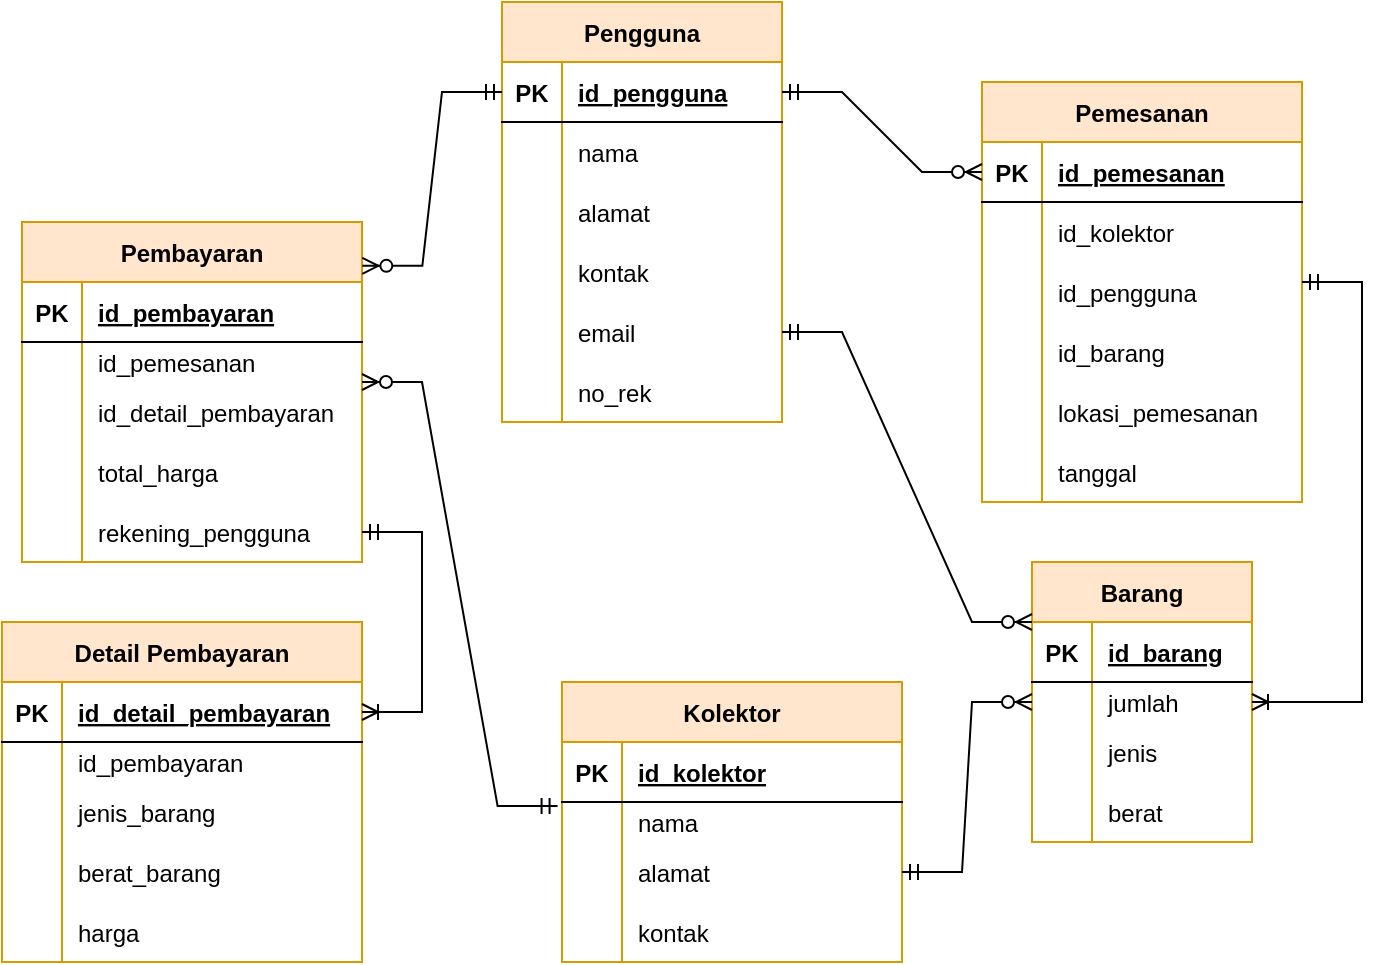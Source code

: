 <mxfile version="17.4.0" type="github"><diagram id="R2lEEEUBdFMjLlhIrx00" name="Page-1"><mxGraphModel dx="1021" dy="551" grid="0" gridSize="10" guides="1" tooltips="1" connect="1" arrows="1" fold="1" page="1" pageScale="1" pageWidth="1100" pageHeight="850" math="0" shadow="0" extFonts="Permanent Marker^https://fonts.googleapis.com/css?family=Permanent+Marker"><root><mxCell id="0"/><mxCell id="1" parent="0"/><mxCell id="C-vyLk0tnHw3VtMMgP7b-2" value="Pemesanan" style="shape=table;startSize=30;container=1;collapsible=1;childLayout=tableLayout;fixedRows=1;rowLines=0;fontStyle=1;align=center;resizeLast=1;fillColor=#ffe6cc;strokeColor=#d79b00;" parent="1" vertex="1"><mxGeometry x="810" y="110" width="160" height="210" as="geometry"/></mxCell><mxCell id="C-vyLk0tnHw3VtMMgP7b-3" value="" style="shape=partialRectangle;collapsible=0;dropTarget=0;pointerEvents=0;fillColor=none;points=[[0,0.5],[1,0.5]];portConstraint=eastwest;top=0;left=0;right=0;bottom=1;" parent="C-vyLk0tnHw3VtMMgP7b-2" vertex="1"><mxGeometry y="30" width="160" height="30" as="geometry"/></mxCell><mxCell id="C-vyLk0tnHw3VtMMgP7b-4" value="PK" style="shape=partialRectangle;overflow=hidden;connectable=0;fillColor=none;top=0;left=0;bottom=0;right=0;fontStyle=1;" parent="C-vyLk0tnHw3VtMMgP7b-3" vertex="1"><mxGeometry width="30" height="30" as="geometry"><mxRectangle width="30" height="30" as="alternateBounds"/></mxGeometry></mxCell><mxCell id="C-vyLk0tnHw3VtMMgP7b-5" value="id_pemesanan" style="shape=partialRectangle;overflow=hidden;connectable=0;fillColor=none;top=0;left=0;bottom=0;right=0;align=left;spacingLeft=6;fontStyle=5;" parent="C-vyLk0tnHw3VtMMgP7b-3" vertex="1"><mxGeometry x="30" width="130" height="30" as="geometry"><mxRectangle width="130" height="30" as="alternateBounds"/></mxGeometry></mxCell><mxCell id="C-vyLk0tnHw3VtMMgP7b-6" value="" style="shape=partialRectangle;collapsible=0;dropTarget=0;pointerEvents=0;fillColor=none;points=[[0,0.5],[1,0.5]];portConstraint=eastwest;top=0;left=0;right=0;bottom=0;" parent="C-vyLk0tnHw3VtMMgP7b-2" vertex="1"><mxGeometry y="60" width="160" height="30" as="geometry"/></mxCell><mxCell id="C-vyLk0tnHw3VtMMgP7b-7" value="" style="shape=partialRectangle;overflow=hidden;connectable=0;fillColor=none;top=0;left=0;bottom=0;right=0;" parent="C-vyLk0tnHw3VtMMgP7b-6" vertex="1"><mxGeometry width="30" height="30" as="geometry"><mxRectangle width="30" height="30" as="alternateBounds"/></mxGeometry></mxCell><mxCell id="C-vyLk0tnHw3VtMMgP7b-8" value="id_kolektor " style="shape=partialRectangle;overflow=hidden;connectable=0;fillColor=none;top=0;left=0;bottom=0;right=0;align=left;spacingLeft=6;" parent="C-vyLk0tnHw3VtMMgP7b-6" vertex="1"><mxGeometry x="30" width="130" height="30" as="geometry"><mxRectangle width="130" height="30" as="alternateBounds"/></mxGeometry></mxCell><mxCell id="C-vyLk0tnHw3VtMMgP7b-9" value="" style="shape=partialRectangle;collapsible=0;dropTarget=0;pointerEvents=0;fillColor=none;points=[[0,0.5],[1,0.5]];portConstraint=eastwest;top=0;left=0;right=0;bottom=0;" parent="C-vyLk0tnHw3VtMMgP7b-2" vertex="1"><mxGeometry y="90" width="160" height="30" as="geometry"/></mxCell><mxCell id="C-vyLk0tnHw3VtMMgP7b-10" value="" style="shape=partialRectangle;overflow=hidden;connectable=0;fillColor=none;top=0;left=0;bottom=0;right=0;" parent="C-vyLk0tnHw3VtMMgP7b-9" vertex="1"><mxGeometry width="30" height="30" as="geometry"><mxRectangle width="30" height="30" as="alternateBounds"/></mxGeometry></mxCell><mxCell id="C-vyLk0tnHw3VtMMgP7b-11" value="id_pengguna" style="shape=partialRectangle;overflow=hidden;connectable=0;fillColor=none;top=0;left=0;bottom=0;right=0;align=left;spacingLeft=6;" parent="C-vyLk0tnHw3VtMMgP7b-9" vertex="1"><mxGeometry x="30" width="130" height="30" as="geometry"><mxRectangle width="130" height="30" as="alternateBounds"/></mxGeometry></mxCell><mxCell id="TlurCUzSwFRbK9vDlLRX-10" value="" style="shape=partialRectangle;collapsible=0;dropTarget=0;pointerEvents=0;fillColor=none;points=[[0,0.5],[1,0.5]];portConstraint=eastwest;top=0;left=0;right=0;bottom=0;" parent="C-vyLk0tnHw3VtMMgP7b-2" vertex="1"><mxGeometry y="120" width="160" height="30" as="geometry"/></mxCell><mxCell id="TlurCUzSwFRbK9vDlLRX-11" value="" style="shape=partialRectangle;overflow=hidden;connectable=0;fillColor=none;top=0;left=0;bottom=0;right=0;" parent="TlurCUzSwFRbK9vDlLRX-10" vertex="1"><mxGeometry width="30" height="30" as="geometry"><mxRectangle width="30" height="30" as="alternateBounds"/></mxGeometry></mxCell><mxCell id="TlurCUzSwFRbK9vDlLRX-12" value="id_barang " style="shape=partialRectangle;overflow=hidden;connectable=0;fillColor=none;top=0;left=0;bottom=0;right=0;align=left;spacingLeft=6;" parent="TlurCUzSwFRbK9vDlLRX-10" vertex="1"><mxGeometry x="30" width="130" height="30" as="geometry"><mxRectangle width="130" height="30" as="alternateBounds"/></mxGeometry></mxCell><mxCell id="TlurCUzSwFRbK9vDlLRX-16" value="" style="shape=partialRectangle;collapsible=0;dropTarget=0;pointerEvents=0;fillColor=none;points=[[0,0.5],[1,0.5]];portConstraint=eastwest;top=0;left=0;right=0;bottom=0;" parent="C-vyLk0tnHw3VtMMgP7b-2" vertex="1"><mxGeometry y="150" width="160" height="30" as="geometry"/></mxCell><mxCell id="TlurCUzSwFRbK9vDlLRX-17" value="" style="shape=partialRectangle;overflow=hidden;connectable=0;fillColor=none;top=0;left=0;bottom=0;right=0;" parent="TlurCUzSwFRbK9vDlLRX-16" vertex="1"><mxGeometry width="30" height="30" as="geometry"><mxRectangle width="30" height="30" as="alternateBounds"/></mxGeometry></mxCell><mxCell id="TlurCUzSwFRbK9vDlLRX-18" value="lokasi_pemesanan" style="shape=partialRectangle;overflow=hidden;connectable=0;fillColor=none;top=0;left=0;bottom=0;right=0;align=left;spacingLeft=6;" parent="TlurCUzSwFRbK9vDlLRX-16" vertex="1"><mxGeometry x="30" width="130" height="30" as="geometry"><mxRectangle width="130" height="30" as="alternateBounds"/></mxGeometry></mxCell><mxCell id="TlurCUzSwFRbK9vDlLRX-22" value="" style="shape=partialRectangle;collapsible=0;dropTarget=0;pointerEvents=0;fillColor=none;points=[[0,0.5],[1,0.5]];portConstraint=eastwest;top=0;left=0;right=0;bottom=0;" parent="C-vyLk0tnHw3VtMMgP7b-2" vertex="1"><mxGeometry y="180" width="160" height="30" as="geometry"/></mxCell><mxCell id="TlurCUzSwFRbK9vDlLRX-23" value="" style="shape=partialRectangle;overflow=hidden;connectable=0;fillColor=none;top=0;left=0;bottom=0;right=0;" parent="TlurCUzSwFRbK9vDlLRX-22" vertex="1"><mxGeometry width="30" height="30" as="geometry"><mxRectangle width="30" height="30" as="alternateBounds"/></mxGeometry></mxCell><mxCell id="TlurCUzSwFRbK9vDlLRX-24" value="tanggal " style="shape=partialRectangle;overflow=hidden;connectable=0;fillColor=none;top=0;left=0;bottom=0;right=0;align=left;spacingLeft=6;" parent="TlurCUzSwFRbK9vDlLRX-22" vertex="1"><mxGeometry x="30" width="130" height="30" as="geometry"><mxRectangle width="130" height="30" as="alternateBounds"/></mxGeometry></mxCell><mxCell id="C-vyLk0tnHw3VtMMgP7b-13" value="Barang" style="shape=table;startSize=30;container=1;collapsible=1;childLayout=tableLayout;fixedRows=1;rowLines=0;fontStyle=1;align=center;resizeLast=1;fillColor=#ffe6cc;strokeColor=#d79b00;" parent="1" vertex="1"><mxGeometry x="835" y="350" width="110" height="140" as="geometry"/></mxCell><mxCell id="C-vyLk0tnHw3VtMMgP7b-14" value="" style="shape=partialRectangle;collapsible=0;dropTarget=0;pointerEvents=0;fillColor=none;points=[[0,0.5],[1,0.5]];portConstraint=eastwest;top=0;left=0;right=0;bottom=1;" parent="C-vyLk0tnHw3VtMMgP7b-13" vertex="1"><mxGeometry y="30" width="110" height="30" as="geometry"/></mxCell><mxCell id="C-vyLk0tnHw3VtMMgP7b-15" value="PK" style="shape=partialRectangle;overflow=hidden;connectable=0;fillColor=none;top=0;left=0;bottom=0;right=0;fontStyle=1;" parent="C-vyLk0tnHw3VtMMgP7b-14" vertex="1"><mxGeometry width="30" height="30" as="geometry"><mxRectangle width="30" height="30" as="alternateBounds"/></mxGeometry></mxCell><mxCell id="C-vyLk0tnHw3VtMMgP7b-16" value="id_barang " style="shape=partialRectangle;overflow=hidden;connectable=0;fillColor=none;top=0;left=0;bottom=0;right=0;align=left;spacingLeft=6;fontStyle=5;" parent="C-vyLk0tnHw3VtMMgP7b-14" vertex="1"><mxGeometry x="30" width="80" height="30" as="geometry"><mxRectangle width="80" height="30" as="alternateBounds"/></mxGeometry></mxCell><mxCell id="C-vyLk0tnHw3VtMMgP7b-17" value="" style="shape=partialRectangle;collapsible=0;dropTarget=0;pointerEvents=0;fillColor=none;points=[[0,0.5],[1,0.5]];portConstraint=eastwest;top=0;left=0;right=0;bottom=0;" parent="C-vyLk0tnHw3VtMMgP7b-13" vertex="1"><mxGeometry y="60" width="110" height="20" as="geometry"/></mxCell><mxCell id="C-vyLk0tnHw3VtMMgP7b-18" value="" style="shape=partialRectangle;overflow=hidden;connectable=0;fillColor=none;top=0;left=0;bottom=0;right=0;" parent="C-vyLk0tnHw3VtMMgP7b-17" vertex="1"><mxGeometry width="30" height="20" as="geometry"><mxRectangle width="30" height="20" as="alternateBounds"/></mxGeometry></mxCell><mxCell id="C-vyLk0tnHw3VtMMgP7b-19" value="jumlah " style="shape=partialRectangle;overflow=hidden;connectable=0;fillColor=none;top=0;left=0;bottom=0;right=0;align=left;spacingLeft=6;" parent="C-vyLk0tnHw3VtMMgP7b-17" vertex="1"><mxGeometry x="30" width="80" height="20" as="geometry"><mxRectangle width="80" height="20" as="alternateBounds"/></mxGeometry></mxCell><mxCell id="NNcWiNyxHifPAjVDT-7h-1" value="" style="shape=partialRectangle;collapsible=0;dropTarget=0;pointerEvents=0;fillColor=none;points=[[0,0.5],[1,0.5]];portConstraint=eastwest;top=0;left=0;right=0;bottom=0;" parent="C-vyLk0tnHw3VtMMgP7b-13" vertex="1"><mxGeometry y="80" width="110" height="30" as="geometry"/></mxCell><mxCell id="NNcWiNyxHifPAjVDT-7h-2" value="" style="shape=partialRectangle;overflow=hidden;connectable=0;fillColor=none;top=0;left=0;bottom=0;right=0;" parent="NNcWiNyxHifPAjVDT-7h-1" vertex="1"><mxGeometry width="30" height="30" as="geometry"><mxRectangle width="30" height="30" as="alternateBounds"/></mxGeometry></mxCell><mxCell id="NNcWiNyxHifPAjVDT-7h-3" value="jenis " style="shape=partialRectangle;overflow=hidden;connectable=0;fillColor=none;top=0;left=0;bottom=0;right=0;align=left;spacingLeft=6;" parent="NNcWiNyxHifPAjVDT-7h-1" vertex="1"><mxGeometry x="30" width="80" height="30" as="geometry"><mxRectangle width="80" height="30" as="alternateBounds"/></mxGeometry></mxCell><mxCell id="TlurCUzSwFRbK9vDlLRX-26" value="" style="shape=partialRectangle;collapsible=0;dropTarget=0;pointerEvents=0;fillColor=none;points=[[0,0.5],[1,0.5]];portConstraint=eastwest;top=0;left=0;right=0;bottom=0;" parent="C-vyLk0tnHw3VtMMgP7b-13" vertex="1"><mxGeometry y="110" width="110" height="30" as="geometry"/></mxCell><mxCell id="TlurCUzSwFRbK9vDlLRX-27" value="" style="shape=partialRectangle;overflow=hidden;connectable=0;fillColor=none;top=0;left=0;bottom=0;right=0;" parent="TlurCUzSwFRbK9vDlLRX-26" vertex="1"><mxGeometry width="30" height="30" as="geometry"><mxRectangle width="30" height="30" as="alternateBounds"/></mxGeometry></mxCell><mxCell id="TlurCUzSwFRbK9vDlLRX-28" value="berat " style="shape=partialRectangle;overflow=hidden;connectable=0;fillColor=none;top=0;left=0;bottom=0;right=0;align=left;spacingLeft=6;" parent="TlurCUzSwFRbK9vDlLRX-26" vertex="1"><mxGeometry x="30" width="80" height="30" as="geometry"><mxRectangle width="80" height="30" as="alternateBounds"/></mxGeometry></mxCell><mxCell id="C-vyLk0tnHw3VtMMgP7b-23" value="Pengguna" style="shape=table;startSize=30;container=1;collapsible=1;childLayout=tableLayout;fixedRows=1;rowLines=0;fontStyle=1;align=center;resizeLast=1;fillColor=#ffe6cc;strokeColor=#d79b00;" parent="1" vertex="1"><mxGeometry x="570" y="70" width="140" height="210" as="geometry"/></mxCell><mxCell id="C-vyLk0tnHw3VtMMgP7b-24" value="" style="shape=partialRectangle;collapsible=0;dropTarget=0;pointerEvents=0;fillColor=none;points=[[0,0.5],[1,0.5]];portConstraint=eastwest;top=0;left=0;right=0;bottom=1;" parent="C-vyLk0tnHw3VtMMgP7b-23" vertex="1"><mxGeometry y="30" width="140" height="30" as="geometry"/></mxCell><mxCell id="C-vyLk0tnHw3VtMMgP7b-25" value="PK" style="shape=partialRectangle;overflow=hidden;connectable=0;fillColor=none;top=0;left=0;bottom=0;right=0;fontStyle=1;" parent="C-vyLk0tnHw3VtMMgP7b-24" vertex="1"><mxGeometry width="30" height="30" as="geometry"><mxRectangle width="30" height="30" as="alternateBounds"/></mxGeometry></mxCell><mxCell id="C-vyLk0tnHw3VtMMgP7b-26" value="id_pengguna" style="shape=partialRectangle;overflow=hidden;connectable=0;fillColor=none;top=0;left=0;bottom=0;right=0;align=left;spacingLeft=6;fontStyle=5;" parent="C-vyLk0tnHw3VtMMgP7b-24" vertex="1"><mxGeometry x="30" width="110" height="30" as="geometry"><mxRectangle width="110" height="30" as="alternateBounds"/></mxGeometry></mxCell><mxCell id="C-vyLk0tnHw3VtMMgP7b-27" value="" style="shape=partialRectangle;collapsible=0;dropTarget=0;pointerEvents=0;fillColor=none;points=[[0,0.5],[1,0.5]];portConstraint=eastwest;top=0;left=0;right=0;bottom=0;" parent="C-vyLk0tnHw3VtMMgP7b-23" vertex="1"><mxGeometry y="60" width="140" height="30" as="geometry"/></mxCell><mxCell id="C-vyLk0tnHw3VtMMgP7b-28" value="" style="shape=partialRectangle;overflow=hidden;connectable=0;fillColor=none;top=0;left=0;bottom=0;right=0;" parent="C-vyLk0tnHw3VtMMgP7b-27" vertex="1"><mxGeometry width="30" height="30" as="geometry"><mxRectangle width="30" height="30" as="alternateBounds"/></mxGeometry></mxCell><mxCell id="C-vyLk0tnHw3VtMMgP7b-29" value="nama" style="shape=partialRectangle;overflow=hidden;connectable=0;fillColor=none;top=0;left=0;bottom=0;right=0;align=left;spacingLeft=6;" parent="C-vyLk0tnHw3VtMMgP7b-27" vertex="1"><mxGeometry x="30" width="110" height="30" as="geometry"><mxRectangle width="110" height="30" as="alternateBounds"/></mxGeometry></mxCell><mxCell id="TlurCUzSwFRbK9vDlLRX-1" value="" style="shape=partialRectangle;collapsible=0;dropTarget=0;pointerEvents=0;fillColor=none;points=[[0,0.5],[1,0.5]];portConstraint=eastwest;top=0;left=0;right=0;bottom=0;" parent="C-vyLk0tnHw3VtMMgP7b-23" vertex="1"><mxGeometry y="90" width="140" height="30" as="geometry"/></mxCell><mxCell id="TlurCUzSwFRbK9vDlLRX-2" value="" style="shape=partialRectangle;overflow=hidden;connectable=0;fillColor=none;top=0;left=0;bottom=0;right=0;" parent="TlurCUzSwFRbK9vDlLRX-1" vertex="1"><mxGeometry width="30" height="30" as="geometry"><mxRectangle width="30" height="30" as="alternateBounds"/></mxGeometry></mxCell><mxCell id="TlurCUzSwFRbK9vDlLRX-3" value="alamat" style="shape=partialRectangle;overflow=hidden;connectable=0;fillColor=none;top=0;left=0;bottom=0;right=0;align=left;spacingLeft=6;" parent="TlurCUzSwFRbK9vDlLRX-1" vertex="1"><mxGeometry x="30" width="110" height="30" as="geometry"><mxRectangle width="110" height="30" as="alternateBounds"/></mxGeometry></mxCell><mxCell id="TlurCUzSwFRbK9vDlLRX-4" value="" style="shape=partialRectangle;collapsible=0;dropTarget=0;pointerEvents=0;fillColor=none;points=[[0,0.5],[1,0.5]];portConstraint=eastwest;top=0;left=0;right=0;bottom=0;" parent="C-vyLk0tnHw3VtMMgP7b-23" vertex="1"><mxGeometry y="120" width="140" height="30" as="geometry"/></mxCell><mxCell id="TlurCUzSwFRbK9vDlLRX-5" value="" style="shape=partialRectangle;overflow=hidden;connectable=0;fillColor=none;top=0;left=0;bottom=0;right=0;" parent="TlurCUzSwFRbK9vDlLRX-4" vertex="1"><mxGeometry width="30" height="30" as="geometry"><mxRectangle width="30" height="30" as="alternateBounds"/></mxGeometry></mxCell><mxCell id="TlurCUzSwFRbK9vDlLRX-6" value="kontak" style="shape=partialRectangle;overflow=hidden;connectable=0;fillColor=none;top=0;left=0;bottom=0;right=0;align=left;spacingLeft=6;" parent="TlurCUzSwFRbK9vDlLRX-4" vertex="1"><mxGeometry x="30" width="110" height="30" as="geometry"><mxRectangle width="110" height="30" as="alternateBounds"/></mxGeometry></mxCell><mxCell id="TlurCUzSwFRbK9vDlLRX-7" value="" style="shape=partialRectangle;collapsible=0;dropTarget=0;pointerEvents=0;fillColor=none;points=[[0,0.5],[1,0.5]];portConstraint=eastwest;top=0;left=0;right=0;bottom=0;" parent="C-vyLk0tnHw3VtMMgP7b-23" vertex="1"><mxGeometry y="150" width="140" height="30" as="geometry"/></mxCell><mxCell id="TlurCUzSwFRbK9vDlLRX-8" value="" style="shape=partialRectangle;overflow=hidden;connectable=0;fillColor=none;top=0;left=0;bottom=0;right=0;" parent="TlurCUzSwFRbK9vDlLRX-7" vertex="1"><mxGeometry width="30" height="30" as="geometry"><mxRectangle width="30" height="30" as="alternateBounds"/></mxGeometry></mxCell><mxCell id="TlurCUzSwFRbK9vDlLRX-9" value="email" style="shape=partialRectangle;overflow=hidden;connectable=0;fillColor=none;top=0;left=0;bottom=0;right=0;align=left;spacingLeft=6;" parent="TlurCUzSwFRbK9vDlLRX-7" vertex="1"><mxGeometry x="30" width="110" height="30" as="geometry"><mxRectangle width="110" height="30" as="alternateBounds"/></mxGeometry></mxCell><mxCell id="NNcWiNyxHifPAjVDT-7h-32" value="" style="shape=partialRectangle;collapsible=0;dropTarget=0;pointerEvents=0;fillColor=none;points=[[0,0.5],[1,0.5]];portConstraint=eastwest;top=0;left=0;right=0;bottom=0;" parent="C-vyLk0tnHw3VtMMgP7b-23" vertex="1"><mxGeometry y="180" width="140" height="30" as="geometry"/></mxCell><mxCell id="NNcWiNyxHifPAjVDT-7h-33" value="" style="shape=partialRectangle;overflow=hidden;connectable=0;fillColor=none;top=0;left=0;bottom=0;right=0;" parent="NNcWiNyxHifPAjVDT-7h-32" vertex="1"><mxGeometry width="30" height="30" as="geometry"><mxRectangle width="30" height="30" as="alternateBounds"/></mxGeometry></mxCell><mxCell id="NNcWiNyxHifPAjVDT-7h-34" value="no_rek" style="shape=partialRectangle;overflow=hidden;connectable=0;fillColor=none;top=0;left=0;bottom=0;right=0;align=left;spacingLeft=6;" parent="NNcWiNyxHifPAjVDT-7h-32" vertex="1"><mxGeometry x="30" width="110" height="30" as="geometry"><mxRectangle width="110" height="30" as="alternateBounds"/></mxGeometry></mxCell><mxCell id="TlurCUzSwFRbK9vDlLRX-25" value="" style="edgeStyle=entityRelationEdgeStyle;fontSize=12;html=1;endArrow=ERzeroToMany;startArrow=ERmandOne;rounded=0;entryX=0;entryY=0.5;entryDx=0;entryDy=0;exitX=1;exitY=0.5;exitDx=0;exitDy=0;" parent="1" source="C-vyLk0tnHw3VtMMgP7b-24" target="C-vyLk0tnHw3VtMMgP7b-3" edge="1"><mxGeometry width="100" height="100" relative="1" as="geometry"><mxPoint x="280" y="170" as="sourcePoint"/><mxPoint x="375" y="70" as="targetPoint"/></mxGeometry></mxCell><mxCell id="TlurCUzSwFRbK9vDlLRX-29" value="" style="edgeStyle=entityRelationEdgeStyle;fontSize=12;html=1;endArrow=ERoneToMany;startArrow=ERmandOne;rounded=0;" parent="1" target="C-vyLk0tnHw3VtMMgP7b-13" edge="1"><mxGeometry width="100" height="100" relative="1" as="geometry"><mxPoint x="970" y="210" as="sourcePoint"/><mxPoint x="1100" y="450" as="targetPoint"/></mxGeometry></mxCell><mxCell id="TlurCUzSwFRbK9vDlLRX-30" value="" style="edgeStyle=entityRelationEdgeStyle;fontSize=12;html=1;endArrow=ERzeroToMany;startArrow=ERmandOne;rounded=0;exitX=1;exitY=0.5;exitDx=0;exitDy=0;entryX=0;entryY=0;entryDx=0;entryDy=0;entryPerimeter=0;" parent="1" source="TlurCUzSwFRbK9vDlLRX-7" target="C-vyLk0tnHw3VtMMgP7b-14" edge="1"><mxGeometry width="100" height="100" relative="1" as="geometry"><mxPoint x="350" y="380" as="sourcePoint"/><mxPoint x="520" y="400" as="targetPoint"/></mxGeometry></mxCell><mxCell id="TlurCUzSwFRbK9vDlLRX-31" value="Kolektor" style="shape=table;startSize=30;container=1;collapsible=1;childLayout=tableLayout;fixedRows=1;rowLines=0;fontStyle=1;align=center;resizeLast=1;fillColor=#ffe6cc;strokeColor=#d79b00;" parent="1" vertex="1"><mxGeometry x="600" y="410" width="170" height="140" as="geometry"/></mxCell><mxCell id="TlurCUzSwFRbK9vDlLRX-32" value="" style="shape=partialRectangle;collapsible=0;dropTarget=0;pointerEvents=0;fillColor=none;points=[[0,0.5],[1,0.5]];portConstraint=eastwest;top=0;left=0;right=0;bottom=1;" parent="TlurCUzSwFRbK9vDlLRX-31" vertex="1"><mxGeometry y="30" width="170" height="30" as="geometry"/></mxCell><mxCell id="TlurCUzSwFRbK9vDlLRX-33" value="PK" style="shape=partialRectangle;overflow=hidden;connectable=0;fillColor=none;top=0;left=0;bottom=0;right=0;fontStyle=1;" parent="TlurCUzSwFRbK9vDlLRX-32" vertex="1"><mxGeometry width="30" height="30" as="geometry"><mxRectangle width="30" height="30" as="alternateBounds"/></mxGeometry></mxCell><mxCell id="TlurCUzSwFRbK9vDlLRX-34" value="id_kolektor" style="shape=partialRectangle;overflow=hidden;connectable=0;fillColor=none;top=0;left=0;bottom=0;right=0;align=left;spacingLeft=6;fontStyle=5;" parent="TlurCUzSwFRbK9vDlLRX-32" vertex="1"><mxGeometry x="30" width="140" height="30" as="geometry"><mxRectangle width="140" height="30" as="alternateBounds"/></mxGeometry></mxCell><mxCell id="TlurCUzSwFRbK9vDlLRX-35" value="" style="shape=partialRectangle;collapsible=0;dropTarget=0;pointerEvents=0;fillColor=none;points=[[0,0.5],[1,0.5]];portConstraint=eastwest;top=0;left=0;right=0;bottom=0;" parent="TlurCUzSwFRbK9vDlLRX-31" vertex="1"><mxGeometry y="60" width="170" height="20" as="geometry"/></mxCell><mxCell id="TlurCUzSwFRbK9vDlLRX-36" value="" style="shape=partialRectangle;overflow=hidden;connectable=0;fillColor=none;top=0;left=0;bottom=0;right=0;" parent="TlurCUzSwFRbK9vDlLRX-35" vertex="1"><mxGeometry width="30" height="20" as="geometry"><mxRectangle width="30" height="20" as="alternateBounds"/></mxGeometry></mxCell><mxCell id="TlurCUzSwFRbK9vDlLRX-37" value="nama" style="shape=partialRectangle;overflow=hidden;connectable=0;fillColor=none;top=0;left=0;bottom=0;right=0;align=left;spacingLeft=6;" parent="TlurCUzSwFRbK9vDlLRX-35" vertex="1"><mxGeometry x="30" width="140" height="20" as="geometry"><mxRectangle width="140" height="20" as="alternateBounds"/></mxGeometry></mxCell><mxCell id="TlurCUzSwFRbK9vDlLRX-38" value="" style="shape=partialRectangle;collapsible=0;dropTarget=0;pointerEvents=0;fillColor=none;points=[[0,0.5],[1,0.5]];portConstraint=eastwest;top=0;left=0;right=0;bottom=0;" parent="TlurCUzSwFRbK9vDlLRX-31" vertex="1"><mxGeometry y="80" width="170" height="30" as="geometry"/></mxCell><mxCell id="TlurCUzSwFRbK9vDlLRX-39" value="" style="shape=partialRectangle;overflow=hidden;connectable=0;fillColor=none;top=0;left=0;bottom=0;right=0;" parent="TlurCUzSwFRbK9vDlLRX-38" vertex="1"><mxGeometry width="30" height="30" as="geometry"><mxRectangle width="30" height="30" as="alternateBounds"/></mxGeometry></mxCell><mxCell id="TlurCUzSwFRbK9vDlLRX-40" value="alamat" style="shape=partialRectangle;overflow=hidden;connectable=0;fillColor=none;top=0;left=0;bottom=0;right=0;align=left;spacingLeft=6;" parent="TlurCUzSwFRbK9vDlLRX-38" vertex="1"><mxGeometry x="30" width="140" height="30" as="geometry"><mxRectangle width="140" height="30" as="alternateBounds"/></mxGeometry></mxCell><mxCell id="TlurCUzSwFRbK9vDlLRX-41" value="" style="shape=partialRectangle;collapsible=0;dropTarget=0;pointerEvents=0;fillColor=none;points=[[0,0.5],[1,0.5]];portConstraint=eastwest;top=0;left=0;right=0;bottom=0;" parent="TlurCUzSwFRbK9vDlLRX-31" vertex="1"><mxGeometry y="110" width="170" height="30" as="geometry"/></mxCell><mxCell id="TlurCUzSwFRbK9vDlLRX-42" value="" style="shape=partialRectangle;overflow=hidden;connectable=0;fillColor=none;top=0;left=0;bottom=0;right=0;" parent="TlurCUzSwFRbK9vDlLRX-41" vertex="1"><mxGeometry width="30" height="30" as="geometry"><mxRectangle width="30" height="30" as="alternateBounds"/></mxGeometry></mxCell><mxCell id="TlurCUzSwFRbK9vDlLRX-43" value="kontak " style="shape=partialRectangle;overflow=hidden;connectable=0;fillColor=none;top=0;left=0;bottom=0;right=0;align=left;spacingLeft=6;" parent="TlurCUzSwFRbK9vDlLRX-41" vertex="1"><mxGeometry x="30" width="140" height="30" as="geometry"><mxRectangle width="140" height="30" as="alternateBounds"/></mxGeometry></mxCell><mxCell id="TlurCUzSwFRbK9vDlLRX-44" value="" style="edgeStyle=entityRelationEdgeStyle;fontSize=12;html=1;endArrow=ERzeroToMany;startArrow=ERmandOne;rounded=0;exitX=1;exitY=0.5;exitDx=0;exitDy=0;entryX=0;entryY=0.5;entryDx=0;entryDy=0;" parent="1" source="TlurCUzSwFRbK9vDlLRX-38" target="C-vyLk0tnHw3VtMMgP7b-17" edge="1"><mxGeometry width="100" height="100" relative="1" as="geometry"><mxPoint x="360" y="510" as="sourcePoint"/><mxPoint x="700" y="470" as="targetPoint"/></mxGeometry></mxCell><mxCell id="TlurCUzSwFRbK9vDlLRX-45" value="Detail Pembayaran" style="shape=table;startSize=30;container=1;collapsible=1;childLayout=tableLayout;fixedRows=1;rowLines=0;fontStyle=1;align=center;resizeLast=1;fillColor=#ffe6cc;strokeColor=#d79b00;" parent="1" vertex="1"><mxGeometry x="320" y="380" width="180" height="170" as="geometry"/></mxCell><mxCell id="TlurCUzSwFRbK9vDlLRX-46" value="" style="shape=partialRectangle;collapsible=0;dropTarget=0;pointerEvents=0;fillColor=none;points=[[0,0.5],[1,0.5]];portConstraint=eastwest;top=0;left=0;right=0;bottom=1;" parent="TlurCUzSwFRbK9vDlLRX-45" vertex="1"><mxGeometry y="30" width="180" height="30" as="geometry"/></mxCell><mxCell id="TlurCUzSwFRbK9vDlLRX-47" value="PK" style="shape=partialRectangle;overflow=hidden;connectable=0;fillColor=none;top=0;left=0;bottom=0;right=0;fontStyle=1;" parent="TlurCUzSwFRbK9vDlLRX-46" vertex="1"><mxGeometry width="30" height="30" as="geometry"><mxRectangle width="30" height="30" as="alternateBounds"/></mxGeometry></mxCell><mxCell id="TlurCUzSwFRbK9vDlLRX-48" value="id_detail_pembayaran" style="shape=partialRectangle;overflow=hidden;connectable=0;fillColor=none;top=0;left=0;bottom=0;right=0;align=left;spacingLeft=6;fontStyle=5;" parent="TlurCUzSwFRbK9vDlLRX-46" vertex="1"><mxGeometry x="30" width="150" height="30" as="geometry"><mxRectangle width="150" height="30" as="alternateBounds"/></mxGeometry></mxCell><mxCell id="TlurCUzSwFRbK9vDlLRX-49" value="" style="shape=partialRectangle;collapsible=0;dropTarget=0;pointerEvents=0;fillColor=none;points=[[0,0.5],[1,0.5]];portConstraint=eastwest;top=0;left=0;right=0;bottom=0;" parent="TlurCUzSwFRbK9vDlLRX-45" vertex="1"><mxGeometry y="60" width="180" height="20" as="geometry"/></mxCell><mxCell id="TlurCUzSwFRbK9vDlLRX-50" value="" style="shape=partialRectangle;overflow=hidden;connectable=0;fillColor=none;top=0;left=0;bottom=0;right=0;" parent="TlurCUzSwFRbK9vDlLRX-49" vertex="1"><mxGeometry width="30" height="20" as="geometry"><mxRectangle width="30" height="20" as="alternateBounds"/></mxGeometry></mxCell><mxCell id="TlurCUzSwFRbK9vDlLRX-51" value="id_pembayaran" style="shape=partialRectangle;overflow=hidden;connectable=0;fillColor=none;top=0;left=0;bottom=0;right=0;align=left;spacingLeft=6;" parent="TlurCUzSwFRbK9vDlLRX-49" vertex="1"><mxGeometry x="30" width="150" height="20" as="geometry"><mxRectangle width="150" height="20" as="alternateBounds"/></mxGeometry></mxCell><mxCell id="TlurCUzSwFRbK9vDlLRX-52" value="" style="shape=partialRectangle;collapsible=0;dropTarget=0;pointerEvents=0;fillColor=none;points=[[0,0.5],[1,0.5]];portConstraint=eastwest;top=0;left=0;right=0;bottom=0;" parent="TlurCUzSwFRbK9vDlLRX-45" vertex="1"><mxGeometry y="80" width="180" height="30" as="geometry"/></mxCell><mxCell id="TlurCUzSwFRbK9vDlLRX-53" value="" style="shape=partialRectangle;overflow=hidden;connectable=0;fillColor=none;top=0;left=0;bottom=0;right=0;" parent="TlurCUzSwFRbK9vDlLRX-52" vertex="1"><mxGeometry width="30" height="30" as="geometry"><mxRectangle width="30" height="30" as="alternateBounds"/></mxGeometry></mxCell><mxCell id="TlurCUzSwFRbK9vDlLRX-54" value="jenis_barang" style="shape=partialRectangle;overflow=hidden;connectable=0;fillColor=none;top=0;left=0;bottom=0;right=0;align=left;spacingLeft=6;" parent="TlurCUzSwFRbK9vDlLRX-52" vertex="1"><mxGeometry x="30" width="150" height="30" as="geometry"><mxRectangle width="150" height="30" as="alternateBounds"/></mxGeometry></mxCell><mxCell id="TlurCUzSwFRbK9vDlLRX-55" value="" style="shape=partialRectangle;collapsible=0;dropTarget=0;pointerEvents=0;fillColor=none;points=[[0,0.5],[1,0.5]];portConstraint=eastwest;top=0;left=0;right=0;bottom=0;" parent="TlurCUzSwFRbK9vDlLRX-45" vertex="1"><mxGeometry y="110" width="180" height="30" as="geometry"/></mxCell><mxCell id="TlurCUzSwFRbK9vDlLRX-56" value="" style="shape=partialRectangle;overflow=hidden;connectable=0;fillColor=none;top=0;left=0;bottom=0;right=0;" parent="TlurCUzSwFRbK9vDlLRX-55" vertex="1"><mxGeometry width="30" height="30" as="geometry"><mxRectangle width="30" height="30" as="alternateBounds"/></mxGeometry></mxCell><mxCell id="TlurCUzSwFRbK9vDlLRX-57" value="berat_barang" style="shape=partialRectangle;overflow=hidden;connectable=0;fillColor=none;top=0;left=0;bottom=0;right=0;align=left;spacingLeft=6;" parent="TlurCUzSwFRbK9vDlLRX-55" vertex="1"><mxGeometry x="30" width="150" height="30" as="geometry"><mxRectangle width="150" height="30" as="alternateBounds"/></mxGeometry></mxCell><mxCell id="NNcWiNyxHifPAjVDT-7h-26" value="" style="shape=partialRectangle;collapsible=0;dropTarget=0;pointerEvents=0;fillColor=none;points=[[0,0.5],[1,0.5]];portConstraint=eastwest;top=0;left=0;right=0;bottom=0;" parent="TlurCUzSwFRbK9vDlLRX-45" vertex="1"><mxGeometry y="140" width="180" height="30" as="geometry"/></mxCell><mxCell id="NNcWiNyxHifPAjVDT-7h-27" value="" style="shape=partialRectangle;overflow=hidden;connectable=0;fillColor=none;top=0;left=0;bottom=0;right=0;" parent="NNcWiNyxHifPAjVDT-7h-26" vertex="1"><mxGeometry width="30" height="30" as="geometry"><mxRectangle width="30" height="30" as="alternateBounds"/></mxGeometry></mxCell><mxCell id="NNcWiNyxHifPAjVDT-7h-28" value="harga" style="shape=partialRectangle;overflow=hidden;connectable=0;fillColor=none;top=0;left=0;bottom=0;right=0;align=left;spacingLeft=6;" parent="NNcWiNyxHifPAjVDT-7h-26" vertex="1"><mxGeometry x="30" width="150" height="30" as="geometry"><mxRectangle width="150" height="30" as="alternateBounds"/></mxGeometry></mxCell><mxCell id="NNcWiNyxHifPAjVDT-7h-4" value="Pembayaran" style="shape=table;startSize=30;container=1;collapsible=1;childLayout=tableLayout;fixedRows=1;rowLines=0;fontStyle=1;align=center;resizeLast=1;fillColor=#ffe6cc;strokeColor=#d79b00;" parent="1" vertex="1"><mxGeometry x="330" y="180" width="170" height="170" as="geometry"/></mxCell><mxCell id="NNcWiNyxHifPAjVDT-7h-5" value="" style="shape=partialRectangle;collapsible=0;dropTarget=0;pointerEvents=0;fillColor=none;points=[[0,0.5],[1,0.5]];portConstraint=eastwest;top=0;left=0;right=0;bottom=1;" parent="NNcWiNyxHifPAjVDT-7h-4" vertex="1"><mxGeometry y="30" width="170" height="30" as="geometry"/></mxCell><mxCell id="NNcWiNyxHifPAjVDT-7h-6" value="PK" style="shape=partialRectangle;overflow=hidden;connectable=0;fillColor=none;top=0;left=0;bottom=0;right=0;fontStyle=1;" parent="NNcWiNyxHifPAjVDT-7h-5" vertex="1"><mxGeometry width="30" height="30" as="geometry"><mxRectangle width="30" height="30" as="alternateBounds"/></mxGeometry></mxCell><mxCell id="NNcWiNyxHifPAjVDT-7h-7" value="id_pembayaran" style="shape=partialRectangle;overflow=hidden;connectable=0;fillColor=none;top=0;left=0;bottom=0;right=0;align=left;spacingLeft=6;fontStyle=5;" parent="NNcWiNyxHifPAjVDT-7h-5" vertex="1"><mxGeometry x="30" width="140" height="30" as="geometry"><mxRectangle width="140" height="30" as="alternateBounds"/></mxGeometry></mxCell><mxCell id="NNcWiNyxHifPAjVDT-7h-11" value="" style="shape=partialRectangle;collapsible=0;dropTarget=0;pointerEvents=0;fillColor=none;points=[[0,0.5],[1,0.5]];portConstraint=eastwest;top=0;left=0;right=0;bottom=0;" parent="NNcWiNyxHifPAjVDT-7h-4" vertex="1"><mxGeometry y="60" width="170" height="20" as="geometry"/></mxCell><mxCell id="NNcWiNyxHifPAjVDT-7h-12" value="" style="shape=partialRectangle;overflow=hidden;connectable=0;fillColor=none;top=0;left=0;bottom=0;right=0;" parent="NNcWiNyxHifPAjVDT-7h-11" vertex="1"><mxGeometry width="30" height="20" as="geometry"><mxRectangle width="30" height="20" as="alternateBounds"/></mxGeometry></mxCell><mxCell id="NNcWiNyxHifPAjVDT-7h-13" value="id_pemesanan" style="shape=partialRectangle;overflow=hidden;connectable=0;fillColor=none;top=0;left=0;bottom=0;right=0;align=left;spacingLeft=6;" parent="NNcWiNyxHifPAjVDT-7h-11" vertex="1"><mxGeometry x="30" width="140" height="20" as="geometry"><mxRectangle width="140" height="20" as="alternateBounds"/></mxGeometry></mxCell><mxCell id="NNcWiNyxHifPAjVDT-7h-20" value="" style="shape=partialRectangle;collapsible=0;dropTarget=0;pointerEvents=0;fillColor=none;points=[[0,0.5],[1,0.5]];portConstraint=eastwest;top=0;left=0;right=0;bottom=0;" parent="NNcWiNyxHifPAjVDT-7h-4" vertex="1"><mxGeometry y="80" width="170" height="30" as="geometry"/></mxCell><mxCell id="NNcWiNyxHifPAjVDT-7h-21" value="" style="shape=partialRectangle;overflow=hidden;connectable=0;fillColor=none;top=0;left=0;bottom=0;right=0;" parent="NNcWiNyxHifPAjVDT-7h-20" vertex="1"><mxGeometry width="30" height="30" as="geometry"><mxRectangle width="30" height="30" as="alternateBounds"/></mxGeometry></mxCell><mxCell id="NNcWiNyxHifPAjVDT-7h-22" value="id_detail_pembayaran" style="shape=partialRectangle;overflow=hidden;connectable=0;fillColor=none;top=0;left=0;bottom=0;right=0;align=left;spacingLeft=6;" parent="NNcWiNyxHifPAjVDT-7h-20" vertex="1"><mxGeometry x="30" width="140" height="30" as="geometry"><mxRectangle width="140" height="30" as="alternateBounds"/></mxGeometry></mxCell><mxCell id="NNcWiNyxHifPAjVDT-7h-14" value="" style="shape=partialRectangle;collapsible=0;dropTarget=0;pointerEvents=0;fillColor=none;points=[[0,0.5],[1,0.5]];portConstraint=eastwest;top=0;left=0;right=0;bottom=0;" parent="NNcWiNyxHifPAjVDT-7h-4" vertex="1"><mxGeometry y="110" width="170" height="30" as="geometry"/></mxCell><mxCell id="NNcWiNyxHifPAjVDT-7h-15" value="" style="shape=partialRectangle;overflow=hidden;connectable=0;fillColor=none;top=0;left=0;bottom=0;right=0;" parent="NNcWiNyxHifPAjVDT-7h-14" vertex="1"><mxGeometry width="30" height="30" as="geometry"><mxRectangle width="30" height="30" as="alternateBounds"/></mxGeometry></mxCell><mxCell id="NNcWiNyxHifPAjVDT-7h-16" value="total_harga" style="shape=partialRectangle;overflow=hidden;connectable=0;fillColor=none;top=0;left=0;bottom=0;right=0;align=left;spacingLeft=6;" parent="NNcWiNyxHifPAjVDT-7h-14" vertex="1"><mxGeometry x="30" width="140" height="30" as="geometry"><mxRectangle width="140" height="30" as="alternateBounds"/></mxGeometry></mxCell><mxCell id="NNcWiNyxHifPAjVDT-7h-29" value="" style="shape=partialRectangle;collapsible=0;dropTarget=0;pointerEvents=0;fillColor=none;points=[[0,0.5],[1,0.5]];portConstraint=eastwest;top=0;left=0;right=0;bottom=0;" parent="NNcWiNyxHifPAjVDT-7h-4" vertex="1"><mxGeometry y="140" width="170" height="30" as="geometry"/></mxCell><mxCell id="NNcWiNyxHifPAjVDT-7h-30" value="" style="shape=partialRectangle;overflow=hidden;connectable=0;fillColor=none;top=0;left=0;bottom=0;right=0;" parent="NNcWiNyxHifPAjVDT-7h-29" vertex="1"><mxGeometry width="30" height="30" as="geometry"><mxRectangle width="30" height="30" as="alternateBounds"/></mxGeometry></mxCell><mxCell id="NNcWiNyxHifPAjVDT-7h-31" value="rekening_pengguna " style="shape=partialRectangle;overflow=hidden;connectable=0;fillColor=none;top=0;left=0;bottom=0;right=0;align=left;spacingLeft=6;" parent="NNcWiNyxHifPAjVDT-7h-29" vertex="1"><mxGeometry x="30" width="140" height="30" as="geometry"><mxRectangle width="140" height="30" as="alternateBounds"/></mxGeometry></mxCell><mxCell id="NNcWiNyxHifPAjVDT-7h-35" value="" style="edgeStyle=entityRelationEdgeStyle;fontSize=12;html=1;endArrow=ERzeroToMany;startArrow=ERmandOne;rounded=0;exitX=0;exitY=0.5;exitDx=0;exitDy=0;entryX=1.001;entryY=0.129;entryDx=0;entryDy=0;entryPerimeter=0;" parent="1" source="C-vyLk0tnHw3VtMMgP7b-24" target="NNcWiNyxHifPAjVDT-7h-4" edge="1"><mxGeometry width="100" height="100" relative="1" as="geometry"><mxPoint x="630" y="410" as="sourcePoint"/><mxPoint x="730" y="310" as="targetPoint"/></mxGeometry></mxCell><mxCell id="NNcWiNyxHifPAjVDT-7h-37" value="" style="edgeStyle=entityRelationEdgeStyle;fontSize=12;html=1;endArrow=ERoneToMany;startArrow=ERmandOne;rounded=0;exitX=1;exitY=0.5;exitDx=0;exitDy=0;entryX=1;entryY=0.5;entryDx=0;entryDy=0;" parent="1" source="NNcWiNyxHifPAjVDT-7h-29" target="TlurCUzSwFRbK9vDlLRX-46" edge="1"><mxGeometry width="100" height="100" relative="1" as="geometry"><mxPoint x="630" y="440" as="sourcePoint"/><mxPoint x="730" y="340" as="targetPoint"/></mxGeometry></mxCell><mxCell id="NNcWiNyxHifPAjVDT-7h-39" value="" style="edgeStyle=entityRelationEdgeStyle;fontSize=12;html=1;endArrow=ERzeroToMany;startArrow=ERmandOne;rounded=0;exitX=-0.013;exitY=0.097;exitDx=0;exitDy=0;exitPerimeter=0;entryX=1;entryY=0;entryDx=0;entryDy=0;entryPerimeter=0;" parent="1" source="TlurCUzSwFRbK9vDlLRX-35" target="NNcWiNyxHifPAjVDT-7h-20" edge="1"><mxGeometry width="100" height="100" relative="1" as="geometry"><mxPoint x="630" y="440" as="sourcePoint"/><mxPoint x="730" y="340" as="targetPoint"/></mxGeometry></mxCell></root></mxGraphModel></diagram></mxfile>